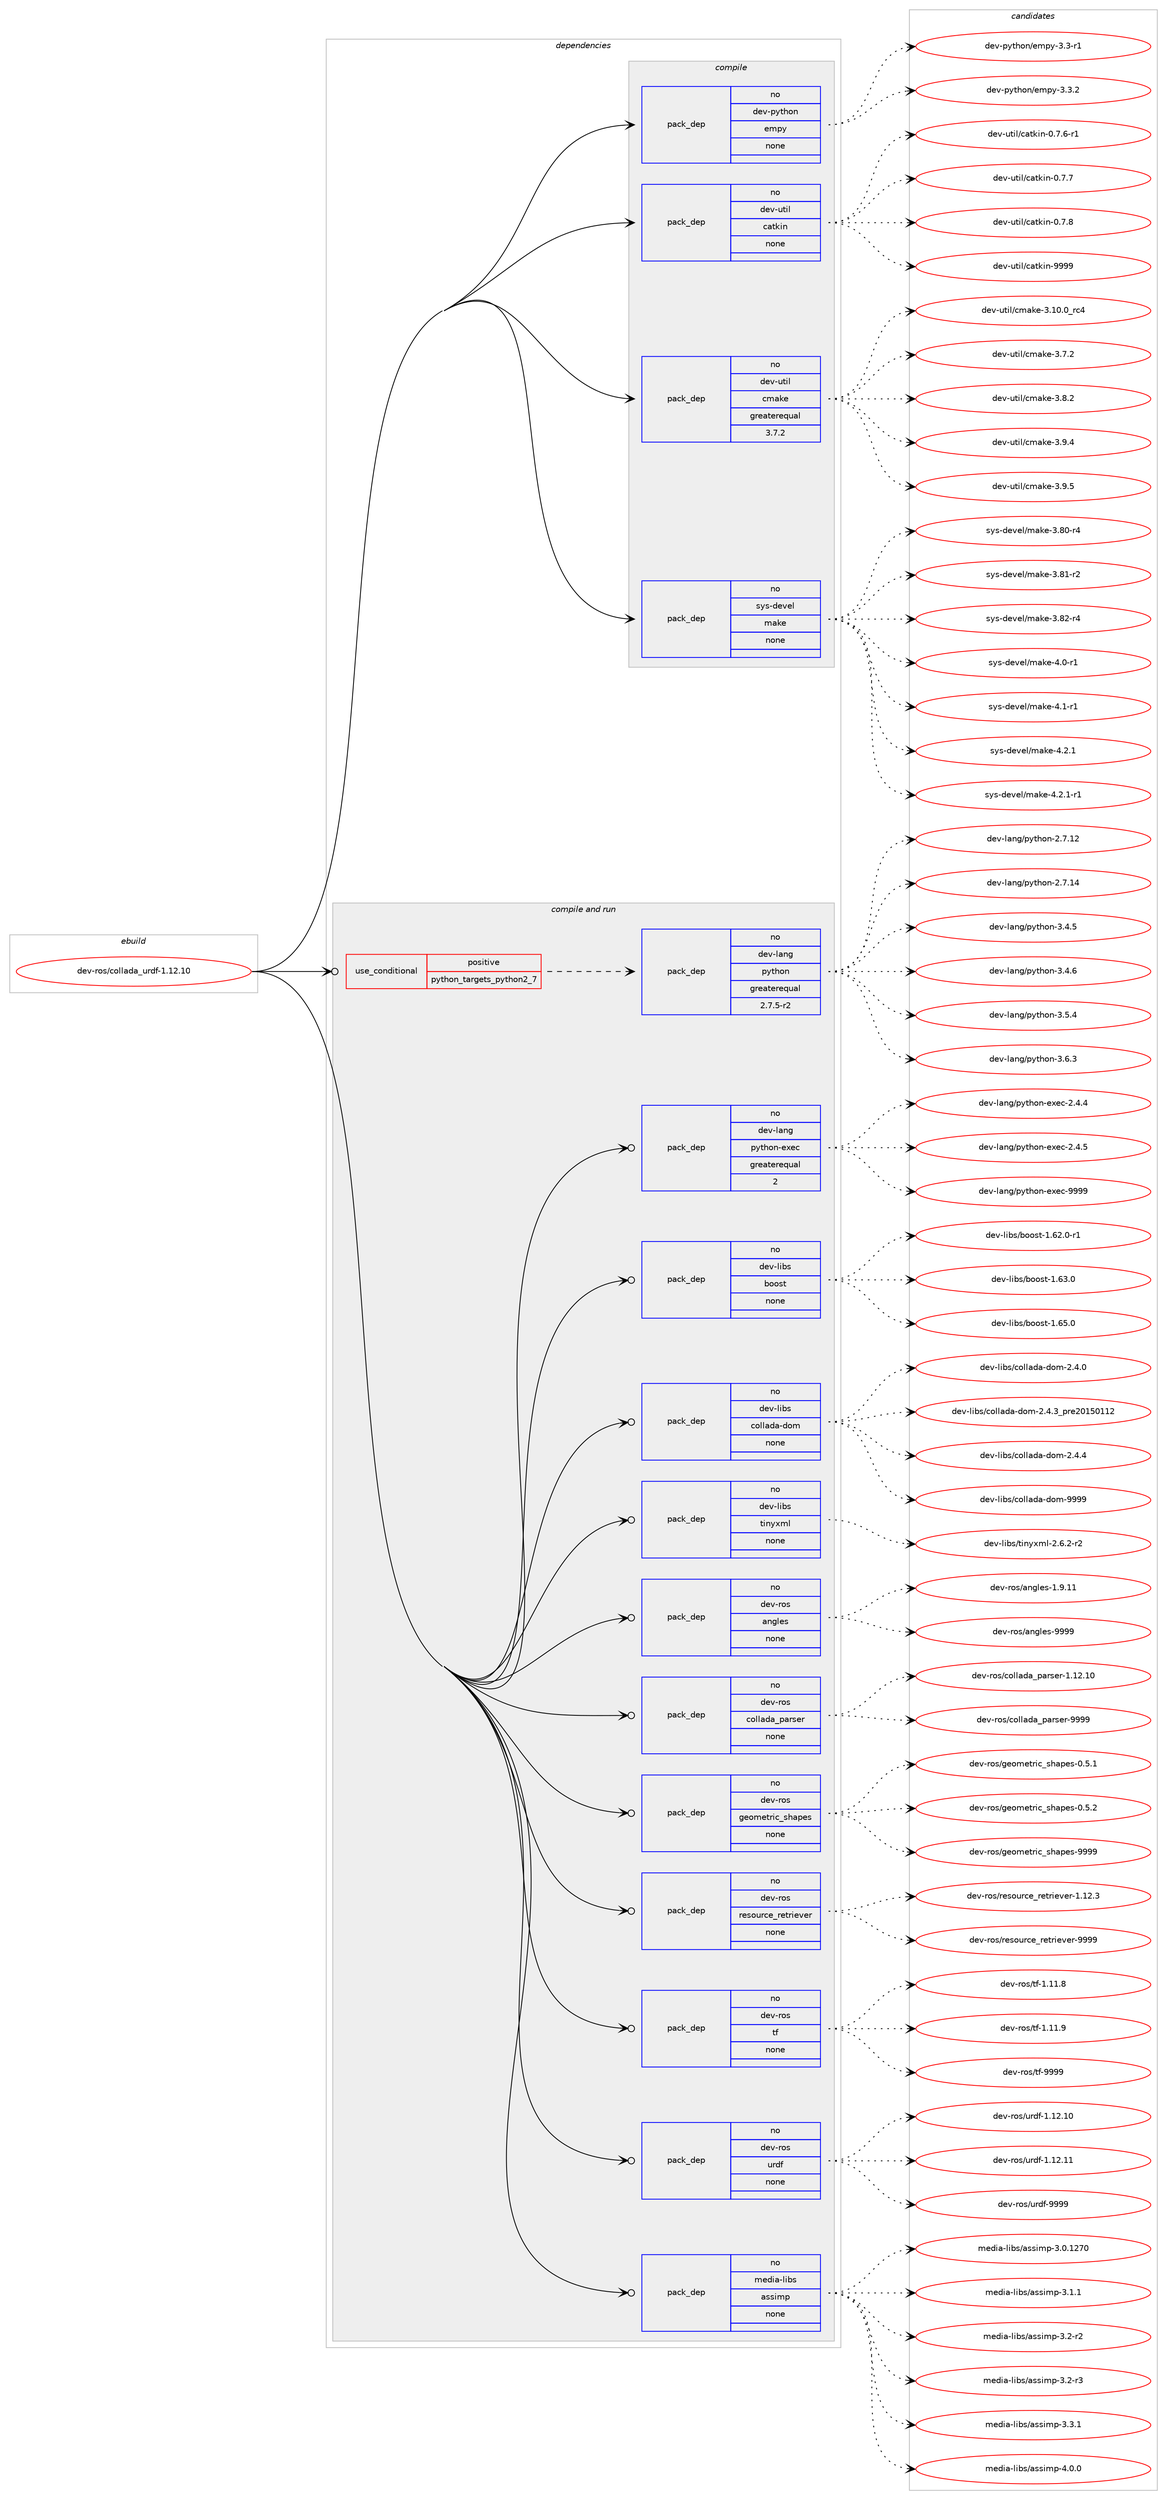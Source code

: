 digraph prolog {

# *************
# Graph options
# *************

newrank=true;
concentrate=true;
compound=true;
graph [rankdir=LR,fontname=Helvetica,fontsize=10,ranksep=1.5];#, ranksep=2.5, nodesep=0.2];
edge  [arrowhead=vee];
node  [fontname=Helvetica,fontsize=10];

# **********
# The ebuild
# **********

subgraph cluster_leftcol {
color=gray;
rank=same;
label=<<i>ebuild</i>>;
id [label="dev-ros/collada_urdf-1.12.10", color=red, width=4, href="../dev-ros/collada_urdf-1.12.10.svg"];
}

# ****************
# The dependencies
# ****************

subgraph cluster_midcol {
color=gray;
label=<<i>dependencies</i>>;
subgraph cluster_compile {
fillcolor="#eeeeee";
style=filled;
label=<<i>compile</i>>;
subgraph pack149886 {
dependency198808 [label=<<TABLE BORDER="0" CELLBORDER="1" CELLSPACING="0" CELLPADDING="4" WIDTH="220"><TR><TD ROWSPAN="6" CELLPADDING="30">pack_dep</TD></TR><TR><TD WIDTH="110">no</TD></TR><TR><TD>dev-python</TD></TR><TR><TD>empy</TD></TR><TR><TD>none</TD></TR><TR><TD></TD></TR></TABLE>>, shape=none, color=blue];
}
id:e -> dependency198808:w [weight=20,style="solid",arrowhead="vee"];
subgraph pack149887 {
dependency198809 [label=<<TABLE BORDER="0" CELLBORDER="1" CELLSPACING="0" CELLPADDING="4" WIDTH="220"><TR><TD ROWSPAN="6" CELLPADDING="30">pack_dep</TD></TR><TR><TD WIDTH="110">no</TD></TR><TR><TD>dev-util</TD></TR><TR><TD>catkin</TD></TR><TR><TD>none</TD></TR><TR><TD></TD></TR></TABLE>>, shape=none, color=blue];
}
id:e -> dependency198809:w [weight=20,style="solid",arrowhead="vee"];
subgraph pack149888 {
dependency198810 [label=<<TABLE BORDER="0" CELLBORDER="1" CELLSPACING="0" CELLPADDING="4" WIDTH="220"><TR><TD ROWSPAN="6" CELLPADDING="30">pack_dep</TD></TR><TR><TD WIDTH="110">no</TD></TR><TR><TD>dev-util</TD></TR><TR><TD>cmake</TD></TR><TR><TD>greaterequal</TD></TR><TR><TD>3.7.2</TD></TR></TABLE>>, shape=none, color=blue];
}
id:e -> dependency198810:w [weight=20,style="solid",arrowhead="vee"];
subgraph pack149889 {
dependency198811 [label=<<TABLE BORDER="0" CELLBORDER="1" CELLSPACING="0" CELLPADDING="4" WIDTH="220"><TR><TD ROWSPAN="6" CELLPADDING="30">pack_dep</TD></TR><TR><TD WIDTH="110">no</TD></TR><TR><TD>sys-devel</TD></TR><TR><TD>make</TD></TR><TR><TD>none</TD></TR><TR><TD></TD></TR></TABLE>>, shape=none, color=blue];
}
id:e -> dependency198811:w [weight=20,style="solid",arrowhead="vee"];
}
subgraph cluster_compileandrun {
fillcolor="#eeeeee";
style=filled;
label=<<i>compile and run</i>>;
subgraph cond44935 {
dependency198812 [label=<<TABLE BORDER="0" CELLBORDER="1" CELLSPACING="0" CELLPADDING="4"><TR><TD ROWSPAN="3" CELLPADDING="10">use_conditional</TD></TR><TR><TD>positive</TD></TR><TR><TD>python_targets_python2_7</TD></TR></TABLE>>, shape=none, color=red];
subgraph pack149890 {
dependency198813 [label=<<TABLE BORDER="0" CELLBORDER="1" CELLSPACING="0" CELLPADDING="4" WIDTH="220"><TR><TD ROWSPAN="6" CELLPADDING="30">pack_dep</TD></TR><TR><TD WIDTH="110">no</TD></TR><TR><TD>dev-lang</TD></TR><TR><TD>python</TD></TR><TR><TD>greaterequal</TD></TR><TR><TD>2.7.5-r2</TD></TR></TABLE>>, shape=none, color=blue];
}
dependency198812:e -> dependency198813:w [weight=20,style="dashed",arrowhead="vee"];
}
id:e -> dependency198812:w [weight=20,style="solid",arrowhead="odotvee"];
subgraph pack149891 {
dependency198814 [label=<<TABLE BORDER="0" CELLBORDER="1" CELLSPACING="0" CELLPADDING="4" WIDTH="220"><TR><TD ROWSPAN="6" CELLPADDING="30">pack_dep</TD></TR><TR><TD WIDTH="110">no</TD></TR><TR><TD>dev-lang</TD></TR><TR><TD>python-exec</TD></TR><TR><TD>greaterequal</TD></TR><TR><TD>2</TD></TR></TABLE>>, shape=none, color=blue];
}
id:e -> dependency198814:w [weight=20,style="solid",arrowhead="odotvee"];
subgraph pack149892 {
dependency198815 [label=<<TABLE BORDER="0" CELLBORDER="1" CELLSPACING="0" CELLPADDING="4" WIDTH="220"><TR><TD ROWSPAN="6" CELLPADDING="30">pack_dep</TD></TR><TR><TD WIDTH="110">no</TD></TR><TR><TD>dev-libs</TD></TR><TR><TD>boost</TD></TR><TR><TD>none</TD></TR><TR><TD></TD></TR></TABLE>>, shape=none, color=blue];
}
id:e -> dependency198815:w [weight=20,style="solid",arrowhead="odotvee"];
subgraph pack149893 {
dependency198816 [label=<<TABLE BORDER="0" CELLBORDER="1" CELLSPACING="0" CELLPADDING="4" WIDTH="220"><TR><TD ROWSPAN="6" CELLPADDING="30">pack_dep</TD></TR><TR><TD WIDTH="110">no</TD></TR><TR><TD>dev-libs</TD></TR><TR><TD>collada-dom</TD></TR><TR><TD>none</TD></TR><TR><TD></TD></TR></TABLE>>, shape=none, color=blue];
}
id:e -> dependency198816:w [weight=20,style="solid",arrowhead="odotvee"];
subgraph pack149894 {
dependency198817 [label=<<TABLE BORDER="0" CELLBORDER="1" CELLSPACING="0" CELLPADDING="4" WIDTH="220"><TR><TD ROWSPAN="6" CELLPADDING="30">pack_dep</TD></TR><TR><TD WIDTH="110">no</TD></TR><TR><TD>dev-libs</TD></TR><TR><TD>tinyxml</TD></TR><TR><TD>none</TD></TR><TR><TD></TD></TR></TABLE>>, shape=none, color=blue];
}
id:e -> dependency198817:w [weight=20,style="solid",arrowhead="odotvee"];
subgraph pack149895 {
dependency198818 [label=<<TABLE BORDER="0" CELLBORDER="1" CELLSPACING="0" CELLPADDING="4" WIDTH="220"><TR><TD ROWSPAN="6" CELLPADDING="30">pack_dep</TD></TR><TR><TD WIDTH="110">no</TD></TR><TR><TD>dev-ros</TD></TR><TR><TD>angles</TD></TR><TR><TD>none</TD></TR><TR><TD></TD></TR></TABLE>>, shape=none, color=blue];
}
id:e -> dependency198818:w [weight=20,style="solid",arrowhead="odotvee"];
subgraph pack149896 {
dependency198819 [label=<<TABLE BORDER="0" CELLBORDER="1" CELLSPACING="0" CELLPADDING="4" WIDTH="220"><TR><TD ROWSPAN="6" CELLPADDING="30">pack_dep</TD></TR><TR><TD WIDTH="110">no</TD></TR><TR><TD>dev-ros</TD></TR><TR><TD>collada_parser</TD></TR><TR><TD>none</TD></TR><TR><TD></TD></TR></TABLE>>, shape=none, color=blue];
}
id:e -> dependency198819:w [weight=20,style="solid",arrowhead="odotvee"];
subgraph pack149897 {
dependency198820 [label=<<TABLE BORDER="0" CELLBORDER="1" CELLSPACING="0" CELLPADDING="4" WIDTH="220"><TR><TD ROWSPAN="6" CELLPADDING="30">pack_dep</TD></TR><TR><TD WIDTH="110">no</TD></TR><TR><TD>dev-ros</TD></TR><TR><TD>geometric_shapes</TD></TR><TR><TD>none</TD></TR><TR><TD></TD></TR></TABLE>>, shape=none, color=blue];
}
id:e -> dependency198820:w [weight=20,style="solid",arrowhead="odotvee"];
subgraph pack149898 {
dependency198821 [label=<<TABLE BORDER="0" CELLBORDER="1" CELLSPACING="0" CELLPADDING="4" WIDTH="220"><TR><TD ROWSPAN="6" CELLPADDING="30">pack_dep</TD></TR><TR><TD WIDTH="110">no</TD></TR><TR><TD>dev-ros</TD></TR><TR><TD>resource_retriever</TD></TR><TR><TD>none</TD></TR><TR><TD></TD></TR></TABLE>>, shape=none, color=blue];
}
id:e -> dependency198821:w [weight=20,style="solid",arrowhead="odotvee"];
subgraph pack149899 {
dependency198822 [label=<<TABLE BORDER="0" CELLBORDER="1" CELLSPACING="0" CELLPADDING="4" WIDTH="220"><TR><TD ROWSPAN="6" CELLPADDING="30">pack_dep</TD></TR><TR><TD WIDTH="110">no</TD></TR><TR><TD>dev-ros</TD></TR><TR><TD>tf</TD></TR><TR><TD>none</TD></TR><TR><TD></TD></TR></TABLE>>, shape=none, color=blue];
}
id:e -> dependency198822:w [weight=20,style="solid",arrowhead="odotvee"];
subgraph pack149900 {
dependency198823 [label=<<TABLE BORDER="0" CELLBORDER="1" CELLSPACING="0" CELLPADDING="4" WIDTH="220"><TR><TD ROWSPAN="6" CELLPADDING="30">pack_dep</TD></TR><TR><TD WIDTH="110">no</TD></TR><TR><TD>dev-ros</TD></TR><TR><TD>urdf</TD></TR><TR><TD>none</TD></TR><TR><TD></TD></TR></TABLE>>, shape=none, color=blue];
}
id:e -> dependency198823:w [weight=20,style="solid",arrowhead="odotvee"];
subgraph pack149901 {
dependency198824 [label=<<TABLE BORDER="0" CELLBORDER="1" CELLSPACING="0" CELLPADDING="4" WIDTH="220"><TR><TD ROWSPAN="6" CELLPADDING="30">pack_dep</TD></TR><TR><TD WIDTH="110">no</TD></TR><TR><TD>media-libs</TD></TR><TR><TD>assimp</TD></TR><TR><TD>none</TD></TR><TR><TD></TD></TR></TABLE>>, shape=none, color=blue];
}
id:e -> dependency198824:w [weight=20,style="solid",arrowhead="odotvee"];
}
subgraph cluster_run {
fillcolor="#eeeeee";
style=filled;
label=<<i>run</i>>;
}
}

# **************
# The candidates
# **************

subgraph cluster_choices {
rank=same;
color=gray;
label=<<i>candidates</i>>;

subgraph choice149886 {
color=black;
nodesep=1;
choice1001011184511212111610411111047101109112121455146514511449 [label="dev-python/empy-3.3-r1", color=red, width=4,href="../dev-python/empy-3.3-r1.svg"];
choice1001011184511212111610411111047101109112121455146514650 [label="dev-python/empy-3.3.2", color=red, width=4,href="../dev-python/empy-3.3.2.svg"];
dependency198808:e -> choice1001011184511212111610411111047101109112121455146514511449:w [style=dotted,weight="100"];
dependency198808:e -> choice1001011184511212111610411111047101109112121455146514650:w [style=dotted,weight="100"];
}
subgraph choice149887 {
color=black;
nodesep=1;
choice100101118451171161051084799971161071051104548465546544511449 [label="dev-util/catkin-0.7.6-r1", color=red, width=4,href="../dev-util/catkin-0.7.6-r1.svg"];
choice10010111845117116105108479997116107105110454846554655 [label="dev-util/catkin-0.7.7", color=red, width=4,href="../dev-util/catkin-0.7.7.svg"];
choice10010111845117116105108479997116107105110454846554656 [label="dev-util/catkin-0.7.8", color=red, width=4,href="../dev-util/catkin-0.7.8.svg"];
choice100101118451171161051084799971161071051104557575757 [label="dev-util/catkin-9999", color=red, width=4,href="../dev-util/catkin-9999.svg"];
dependency198809:e -> choice100101118451171161051084799971161071051104548465546544511449:w [style=dotted,weight="100"];
dependency198809:e -> choice10010111845117116105108479997116107105110454846554655:w [style=dotted,weight="100"];
dependency198809:e -> choice10010111845117116105108479997116107105110454846554656:w [style=dotted,weight="100"];
dependency198809:e -> choice100101118451171161051084799971161071051104557575757:w [style=dotted,weight="100"];
}
subgraph choice149888 {
color=black;
nodesep=1;
choice1001011184511711610510847991099710710145514649484648951149952 [label="dev-util/cmake-3.10.0_rc4", color=red, width=4,href="../dev-util/cmake-3.10.0_rc4.svg"];
choice10010111845117116105108479910997107101455146554650 [label="dev-util/cmake-3.7.2", color=red, width=4,href="../dev-util/cmake-3.7.2.svg"];
choice10010111845117116105108479910997107101455146564650 [label="dev-util/cmake-3.8.2", color=red, width=4,href="../dev-util/cmake-3.8.2.svg"];
choice10010111845117116105108479910997107101455146574652 [label="dev-util/cmake-3.9.4", color=red, width=4,href="../dev-util/cmake-3.9.4.svg"];
choice10010111845117116105108479910997107101455146574653 [label="dev-util/cmake-3.9.5", color=red, width=4,href="../dev-util/cmake-3.9.5.svg"];
dependency198810:e -> choice1001011184511711610510847991099710710145514649484648951149952:w [style=dotted,weight="100"];
dependency198810:e -> choice10010111845117116105108479910997107101455146554650:w [style=dotted,weight="100"];
dependency198810:e -> choice10010111845117116105108479910997107101455146564650:w [style=dotted,weight="100"];
dependency198810:e -> choice10010111845117116105108479910997107101455146574652:w [style=dotted,weight="100"];
dependency198810:e -> choice10010111845117116105108479910997107101455146574653:w [style=dotted,weight="100"];
}
subgraph choice149889 {
color=black;
nodesep=1;
choice11512111545100101118101108471099710710145514656484511452 [label="sys-devel/make-3.80-r4", color=red, width=4,href="../sys-devel/make-3.80-r4.svg"];
choice11512111545100101118101108471099710710145514656494511450 [label="sys-devel/make-3.81-r2", color=red, width=4,href="../sys-devel/make-3.81-r2.svg"];
choice11512111545100101118101108471099710710145514656504511452 [label="sys-devel/make-3.82-r4", color=red, width=4,href="../sys-devel/make-3.82-r4.svg"];
choice115121115451001011181011084710997107101455246484511449 [label="sys-devel/make-4.0-r1", color=red, width=4,href="../sys-devel/make-4.0-r1.svg"];
choice115121115451001011181011084710997107101455246494511449 [label="sys-devel/make-4.1-r1", color=red, width=4,href="../sys-devel/make-4.1-r1.svg"];
choice115121115451001011181011084710997107101455246504649 [label="sys-devel/make-4.2.1", color=red, width=4,href="../sys-devel/make-4.2.1.svg"];
choice1151211154510010111810110847109971071014552465046494511449 [label="sys-devel/make-4.2.1-r1", color=red, width=4,href="../sys-devel/make-4.2.1-r1.svg"];
dependency198811:e -> choice11512111545100101118101108471099710710145514656484511452:w [style=dotted,weight="100"];
dependency198811:e -> choice11512111545100101118101108471099710710145514656494511450:w [style=dotted,weight="100"];
dependency198811:e -> choice11512111545100101118101108471099710710145514656504511452:w [style=dotted,weight="100"];
dependency198811:e -> choice115121115451001011181011084710997107101455246484511449:w [style=dotted,weight="100"];
dependency198811:e -> choice115121115451001011181011084710997107101455246494511449:w [style=dotted,weight="100"];
dependency198811:e -> choice115121115451001011181011084710997107101455246504649:w [style=dotted,weight="100"];
dependency198811:e -> choice1151211154510010111810110847109971071014552465046494511449:w [style=dotted,weight="100"];
}
subgraph choice149890 {
color=black;
nodesep=1;
choice10010111845108971101034711212111610411111045504655464950 [label="dev-lang/python-2.7.12", color=red, width=4,href="../dev-lang/python-2.7.12.svg"];
choice10010111845108971101034711212111610411111045504655464952 [label="dev-lang/python-2.7.14", color=red, width=4,href="../dev-lang/python-2.7.14.svg"];
choice100101118451089711010347112121116104111110455146524653 [label="dev-lang/python-3.4.5", color=red, width=4,href="../dev-lang/python-3.4.5.svg"];
choice100101118451089711010347112121116104111110455146524654 [label="dev-lang/python-3.4.6", color=red, width=4,href="../dev-lang/python-3.4.6.svg"];
choice100101118451089711010347112121116104111110455146534652 [label="dev-lang/python-3.5.4", color=red, width=4,href="../dev-lang/python-3.5.4.svg"];
choice100101118451089711010347112121116104111110455146544651 [label="dev-lang/python-3.6.3", color=red, width=4,href="../dev-lang/python-3.6.3.svg"];
dependency198813:e -> choice10010111845108971101034711212111610411111045504655464950:w [style=dotted,weight="100"];
dependency198813:e -> choice10010111845108971101034711212111610411111045504655464952:w [style=dotted,weight="100"];
dependency198813:e -> choice100101118451089711010347112121116104111110455146524653:w [style=dotted,weight="100"];
dependency198813:e -> choice100101118451089711010347112121116104111110455146524654:w [style=dotted,weight="100"];
dependency198813:e -> choice100101118451089711010347112121116104111110455146534652:w [style=dotted,weight="100"];
dependency198813:e -> choice100101118451089711010347112121116104111110455146544651:w [style=dotted,weight="100"];
}
subgraph choice149891 {
color=black;
nodesep=1;
choice1001011184510897110103471121211161041111104510112010199455046524652 [label="dev-lang/python-exec-2.4.4", color=red, width=4,href="../dev-lang/python-exec-2.4.4.svg"];
choice1001011184510897110103471121211161041111104510112010199455046524653 [label="dev-lang/python-exec-2.4.5", color=red, width=4,href="../dev-lang/python-exec-2.4.5.svg"];
choice10010111845108971101034711212111610411111045101120101994557575757 [label="dev-lang/python-exec-9999", color=red, width=4,href="../dev-lang/python-exec-9999.svg"];
dependency198814:e -> choice1001011184510897110103471121211161041111104510112010199455046524652:w [style=dotted,weight="100"];
dependency198814:e -> choice1001011184510897110103471121211161041111104510112010199455046524653:w [style=dotted,weight="100"];
dependency198814:e -> choice10010111845108971101034711212111610411111045101120101994557575757:w [style=dotted,weight="100"];
}
subgraph choice149892 {
color=black;
nodesep=1;
choice10010111845108105981154798111111115116454946545046484511449 [label="dev-libs/boost-1.62.0-r1", color=red, width=4,href="../dev-libs/boost-1.62.0-r1.svg"];
choice1001011184510810598115479811111111511645494654514648 [label="dev-libs/boost-1.63.0", color=red, width=4,href="../dev-libs/boost-1.63.0.svg"];
choice1001011184510810598115479811111111511645494654534648 [label="dev-libs/boost-1.65.0", color=red, width=4,href="../dev-libs/boost-1.65.0.svg"];
dependency198815:e -> choice10010111845108105981154798111111115116454946545046484511449:w [style=dotted,weight="100"];
dependency198815:e -> choice1001011184510810598115479811111111511645494654514648:w [style=dotted,weight="100"];
dependency198815:e -> choice1001011184510810598115479811111111511645494654534648:w [style=dotted,weight="100"];
}
subgraph choice149893 {
color=black;
nodesep=1;
choice10010111845108105981154799111108108971009745100111109455046524648 [label="dev-libs/collada-dom-2.4.0", color=red, width=4,href="../dev-libs/collada-dom-2.4.0.svg"];
choice10010111845108105981154799111108108971009745100111109455046524651951121141015048495348494950 [label="dev-libs/collada-dom-2.4.3_pre20150112", color=red, width=4,href="../dev-libs/collada-dom-2.4.3_pre20150112.svg"];
choice10010111845108105981154799111108108971009745100111109455046524652 [label="dev-libs/collada-dom-2.4.4", color=red, width=4,href="../dev-libs/collada-dom-2.4.4.svg"];
choice100101118451081059811547991111081089710097451001111094557575757 [label="dev-libs/collada-dom-9999", color=red, width=4,href="../dev-libs/collada-dom-9999.svg"];
dependency198816:e -> choice10010111845108105981154799111108108971009745100111109455046524648:w [style=dotted,weight="100"];
dependency198816:e -> choice10010111845108105981154799111108108971009745100111109455046524651951121141015048495348494950:w [style=dotted,weight="100"];
dependency198816:e -> choice10010111845108105981154799111108108971009745100111109455046524652:w [style=dotted,weight="100"];
dependency198816:e -> choice100101118451081059811547991111081089710097451001111094557575757:w [style=dotted,weight="100"];
}
subgraph choice149894 {
color=black;
nodesep=1;
choice1001011184510810598115471161051101211201091084550465446504511450 [label="dev-libs/tinyxml-2.6.2-r2", color=red, width=4,href="../dev-libs/tinyxml-2.6.2-r2.svg"];
dependency198817:e -> choice1001011184510810598115471161051101211201091084550465446504511450:w [style=dotted,weight="100"];
}
subgraph choice149895 {
color=black;
nodesep=1;
choice10010111845114111115479711010310810111545494657464949 [label="dev-ros/angles-1.9.11", color=red, width=4,href="../dev-ros/angles-1.9.11.svg"];
choice1001011184511411111547971101031081011154557575757 [label="dev-ros/angles-9999", color=red, width=4,href="../dev-ros/angles-9999.svg"];
dependency198818:e -> choice10010111845114111115479711010310810111545494657464949:w [style=dotted,weight="100"];
dependency198818:e -> choice1001011184511411111547971101031081011154557575757:w [style=dotted,weight="100"];
}
subgraph choice149896 {
color=black;
nodesep=1;
choice100101118451141111154799111108108971009795112971141151011144549464950464948 [label="dev-ros/collada_parser-1.12.10", color=red, width=4,href="../dev-ros/collada_parser-1.12.10.svg"];
choice100101118451141111154799111108108971009795112971141151011144557575757 [label="dev-ros/collada_parser-9999", color=red, width=4,href="../dev-ros/collada_parser-9999.svg"];
dependency198819:e -> choice100101118451141111154799111108108971009795112971141151011144549464950464948:w [style=dotted,weight="100"];
dependency198819:e -> choice100101118451141111154799111108108971009795112971141151011144557575757:w [style=dotted,weight="100"];
}
subgraph choice149897 {
color=black;
nodesep=1;
choice1001011184511411111547103101111109101116114105999511510497112101115454846534649 [label="dev-ros/geometric_shapes-0.5.1", color=red, width=4,href="../dev-ros/geometric_shapes-0.5.1.svg"];
choice1001011184511411111547103101111109101116114105999511510497112101115454846534650 [label="dev-ros/geometric_shapes-0.5.2", color=red, width=4,href="../dev-ros/geometric_shapes-0.5.2.svg"];
choice10010111845114111115471031011111091011161141059995115104971121011154557575757 [label="dev-ros/geometric_shapes-9999", color=red, width=4,href="../dev-ros/geometric_shapes-9999.svg"];
dependency198820:e -> choice1001011184511411111547103101111109101116114105999511510497112101115454846534649:w [style=dotted,weight="100"];
dependency198820:e -> choice1001011184511411111547103101111109101116114105999511510497112101115454846534650:w [style=dotted,weight="100"];
dependency198820:e -> choice10010111845114111115471031011111091011161141059995115104971121011154557575757:w [style=dotted,weight="100"];
}
subgraph choice149898 {
color=black;
nodesep=1;
choice1001011184511411111547114101115111117114991019511410111611410510111810111445494649504651 [label="dev-ros/resource_retriever-1.12.3", color=red, width=4,href="../dev-ros/resource_retriever-1.12.3.svg"];
choice100101118451141111154711410111511111711499101951141011161141051011181011144557575757 [label="dev-ros/resource_retriever-9999", color=red, width=4,href="../dev-ros/resource_retriever-9999.svg"];
dependency198821:e -> choice1001011184511411111547114101115111117114991019511410111611410510111810111445494649504651:w [style=dotted,weight="100"];
dependency198821:e -> choice100101118451141111154711410111511111711499101951141011161141051011181011144557575757:w [style=dotted,weight="100"];
}
subgraph choice149899 {
color=black;
nodesep=1;
choice100101118451141111154711610245494649494656 [label="dev-ros/tf-1.11.8", color=red, width=4,href="../dev-ros/tf-1.11.8.svg"];
choice100101118451141111154711610245494649494657 [label="dev-ros/tf-1.11.9", color=red, width=4,href="../dev-ros/tf-1.11.9.svg"];
choice10010111845114111115471161024557575757 [label="dev-ros/tf-9999", color=red, width=4,href="../dev-ros/tf-9999.svg"];
dependency198822:e -> choice100101118451141111154711610245494649494656:w [style=dotted,weight="100"];
dependency198822:e -> choice100101118451141111154711610245494649494657:w [style=dotted,weight="100"];
dependency198822:e -> choice10010111845114111115471161024557575757:w [style=dotted,weight="100"];
}
subgraph choice149900 {
color=black;
nodesep=1;
choice10010111845114111115471171141001024549464950464948 [label="dev-ros/urdf-1.12.10", color=red, width=4,href="../dev-ros/urdf-1.12.10.svg"];
choice10010111845114111115471171141001024549464950464949 [label="dev-ros/urdf-1.12.11", color=red, width=4,href="../dev-ros/urdf-1.12.11.svg"];
choice10010111845114111115471171141001024557575757 [label="dev-ros/urdf-9999", color=red, width=4,href="../dev-ros/urdf-9999.svg"];
dependency198823:e -> choice10010111845114111115471171141001024549464950464948:w [style=dotted,weight="100"];
dependency198823:e -> choice10010111845114111115471171141001024549464950464949:w [style=dotted,weight="100"];
dependency198823:e -> choice10010111845114111115471171141001024557575757:w [style=dotted,weight="100"];
}
subgraph choice149901 {
color=black;
nodesep=1;
choice1091011001059745108105981154797115115105109112455146484649505548 [label="media-libs/assimp-3.0.1270", color=red, width=4,href="../media-libs/assimp-3.0.1270.svg"];
choice1091011001059745108105981154797115115105109112455146494649 [label="media-libs/assimp-3.1.1", color=red, width=4,href="../media-libs/assimp-3.1.1.svg"];
choice1091011001059745108105981154797115115105109112455146504511450 [label="media-libs/assimp-3.2-r2", color=red, width=4,href="../media-libs/assimp-3.2-r2.svg"];
choice1091011001059745108105981154797115115105109112455146504511451 [label="media-libs/assimp-3.2-r3", color=red, width=4,href="../media-libs/assimp-3.2-r3.svg"];
choice1091011001059745108105981154797115115105109112455146514649 [label="media-libs/assimp-3.3.1", color=red, width=4,href="../media-libs/assimp-3.3.1.svg"];
choice1091011001059745108105981154797115115105109112455246484648 [label="media-libs/assimp-4.0.0", color=red, width=4,href="../media-libs/assimp-4.0.0.svg"];
dependency198824:e -> choice1091011001059745108105981154797115115105109112455146484649505548:w [style=dotted,weight="100"];
dependency198824:e -> choice1091011001059745108105981154797115115105109112455146494649:w [style=dotted,weight="100"];
dependency198824:e -> choice1091011001059745108105981154797115115105109112455146504511450:w [style=dotted,weight="100"];
dependency198824:e -> choice1091011001059745108105981154797115115105109112455146504511451:w [style=dotted,weight="100"];
dependency198824:e -> choice1091011001059745108105981154797115115105109112455146514649:w [style=dotted,weight="100"];
dependency198824:e -> choice1091011001059745108105981154797115115105109112455246484648:w [style=dotted,weight="100"];
}
}

}
